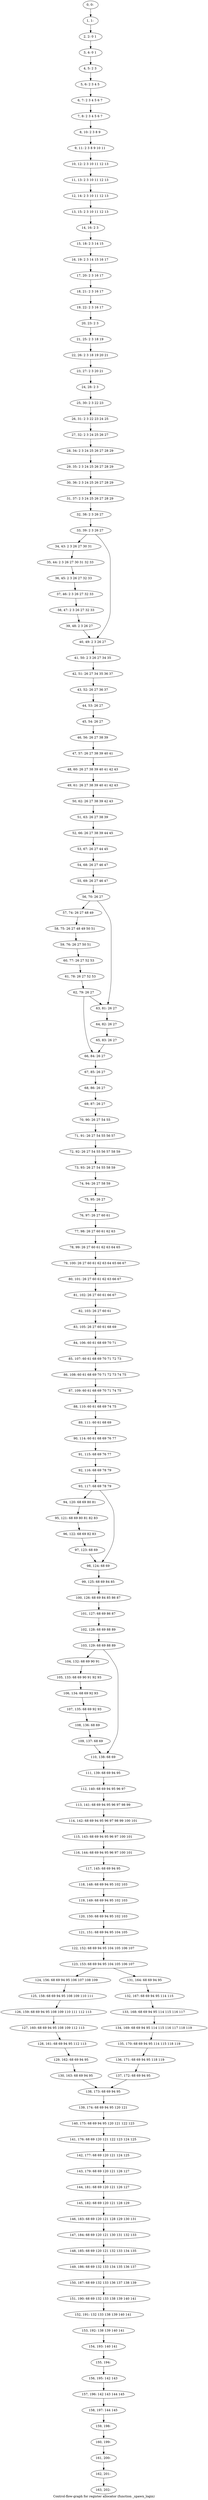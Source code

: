 digraph G {
graph [label="Control-flow-graph for register allocator (function _spawn_login)"]
0[label="0, 0: "];
1[label="1, 1: "];
2[label="2, 2: 0 1 "];
3[label="3, 4: 0 1 "];
4[label="4, 5: 2 3 "];
5[label="5, 6: 2 3 4 5 "];
6[label="6, 7: 2 3 4 5 6 7 "];
7[label="7, 8: 2 3 4 5 6 7 "];
8[label="8, 10: 2 3 8 9 "];
9[label="9, 11: 2 3 8 9 10 11 "];
10[label="10, 12: 2 3 10 11 12 13 "];
11[label="11, 13: 2 3 10 11 12 13 "];
12[label="12, 14: 2 3 10 11 12 13 "];
13[label="13, 15: 2 3 10 11 12 13 "];
14[label="14, 16: 2 3 "];
15[label="15, 18: 2 3 14 15 "];
16[label="16, 19: 2 3 14 15 16 17 "];
17[label="17, 20: 2 3 16 17 "];
18[label="18, 21: 2 3 16 17 "];
19[label="19, 22: 2 3 16 17 "];
20[label="20, 23: 2 3 "];
21[label="21, 25: 2 3 18 19 "];
22[label="22, 26: 2 3 18 19 20 21 "];
23[label="23, 27: 2 3 20 21 "];
24[label="24, 28: 2 3 "];
25[label="25, 30: 2 3 22 23 "];
26[label="26, 31: 2 3 22 23 24 25 "];
27[label="27, 32: 2 3 24 25 26 27 "];
28[label="28, 34: 2 3 24 25 26 27 28 29 "];
29[label="29, 35: 2 3 24 25 26 27 28 29 "];
30[label="30, 36: 2 3 24 25 26 27 28 29 "];
31[label="31, 37: 2 3 24 25 26 27 28 29 "];
32[label="32, 38: 2 3 26 27 "];
33[label="33, 39: 2 3 26 27 "];
34[label="34, 43: 2 3 26 27 30 31 "];
35[label="35, 44: 2 3 26 27 30 31 32 33 "];
36[label="36, 45: 2 3 26 27 32 33 "];
37[label="37, 46: 2 3 26 27 32 33 "];
38[label="38, 47: 2 3 26 27 32 33 "];
39[label="39, 48: 2 3 26 27 "];
40[label="40, 49: 2 3 26 27 "];
41[label="41, 50: 2 3 26 27 34 35 "];
42[label="42, 51: 26 27 34 35 36 37 "];
43[label="43, 52: 26 27 36 37 "];
44[label="44, 53: 26 27 "];
45[label="45, 54: 26 27 "];
46[label="46, 56: 26 27 38 39 "];
47[label="47, 57: 26 27 38 39 40 41 "];
48[label="48, 60: 26 27 38 39 40 41 42 43 "];
49[label="49, 61: 26 27 38 39 40 41 42 43 "];
50[label="50, 62: 26 27 38 39 42 43 "];
51[label="51, 63: 26 27 38 39 "];
52[label="52, 66: 26 27 38 39 44 45 "];
53[label="53, 67: 26 27 44 45 "];
54[label="54, 68: 26 27 46 47 "];
55[label="55, 69: 26 27 46 47 "];
56[label="56, 70: 26 27 "];
57[label="57, 74: 26 27 48 49 "];
58[label="58, 75: 26 27 48 49 50 51 "];
59[label="59, 76: 26 27 50 51 "];
60[label="60, 77: 26 27 52 53 "];
61[label="61, 78: 26 27 52 53 "];
62[label="62, 79: 26 27 "];
63[label="63, 81: 26 27 "];
64[label="64, 82: 26 27 "];
65[label="65, 83: 26 27 "];
66[label="66, 84: 26 27 "];
67[label="67, 85: 26 27 "];
68[label="68, 86: 26 27 "];
69[label="69, 87: 26 27 "];
70[label="70, 90: 26 27 54 55 "];
71[label="71, 91: 26 27 54 55 56 57 "];
72[label="72, 92: 26 27 54 55 56 57 58 59 "];
73[label="73, 93: 26 27 54 55 58 59 "];
74[label="74, 94: 26 27 58 59 "];
75[label="75, 95: 26 27 "];
76[label="76, 97: 26 27 60 61 "];
77[label="77, 98: 26 27 60 61 62 63 "];
78[label="78, 99: 26 27 60 61 62 63 64 65 "];
79[label="79, 100: 26 27 60 61 62 63 64 65 66 67 "];
80[label="80, 101: 26 27 60 61 62 63 66 67 "];
81[label="81, 102: 26 27 60 61 66 67 "];
82[label="82, 103: 26 27 60 61 "];
83[label="83, 105: 26 27 60 61 68 69 "];
84[label="84, 106: 60 61 68 69 70 71 "];
85[label="85, 107: 60 61 68 69 70 71 72 73 "];
86[label="86, 108: 60 61 68 69 70 71 72 73 74 75 "];
87[label="87, 109: 60 61 68 69 70 71 74 75 "];
88[label="88, 110: 60 61 68 69 74 75 "];
89[label="89, 111: 60 61 68 69 "];
90[label="90, 114: 60 61 68 69 76 77 "];
91[label="91, 115: 68 69 76 77 "];
92[label="92, 116: 68 69 78 79 "];
93[label="93, 117: 68 69 78 79 "];
94[label="94, 120: 68 69 80 81 "];
95[label="95, 121: 68 69 80 81 82 83 "];
96[label="96, 122: 68 69 82 83 "];
97[label="97, 123: 68 69 "];
98[label="98, 124: 68 69 "];
99[label="99, 125: 68 69 84 85 "];
100[label="100, 126: 68 69 84 85 86 87 "];
101[label="101, 127: 68 69 86 87 "];
102[label="102, 128: 68 69 88 89 "];
103[label="103, 129: 68 69 88 89 "];
104[label="104, 132: 68 69 90 91 "];
105[label="105, 133: 68 69 90 91 92 93 "];
106[label="106, 134: 68 69 92 93 "];
107[label="107, 135: 68 69 92 93 "];
108[label="108, 136: 68 69 "];
109[label="109, 137: 68 69 "];
110[label="110, 138: 68 69 "];
111[label="111, 139: 68 69 94 95 "];
112[label="112, 140: 68 69 94 95 96 97 "];
113[label="113, 141: 68 69 94 95 96 97 98 99 "];
114[label="114, 142: 68 69 94 95 96 97 98 99 100 101 "];
115[label="115, 143: 68 69 94 95 96 97 100 101 "];
116[label="116, 144: 68 69 94 95 96 97 100 101 "];
117[label="117, 145: 68 69 94 95 "];
118[label="118, 148: 68 69 94 95 102 103 "];
119[label="119, 149: 68 69 94 95 102 103 "];
120[label="120, 150: 68 69 94 95 102 103 "];
121[label="121, 151: 68 69 94 95 104 105 "];
122[label="122, 152: 68 69 94 95 104 105 106 107 "];
123[label="123, 153: 68 69 94 95 104 105 106 107 "];
124[label="124, 156: 68 69 94 95 106 107 108 109 "];
125[label="125, 158: 68 69 94 95 108 109 110 111 "];
126[label="126, 159: 68 69 94 95 108 109 110 111 112 113 "];
127[label="127, 160: 68 69 94 95 108 109 112 113 "];
128[label="128, 161: 68 69 94 95 112 113 "];
129[label="129, 162: 68 69 94 95 "];
130[label="130, 163: 68 69 94 95 "];
131[label="131, 164: 68 69 94 95 "];
132[label="132, 167: 68 69 94 95 114 115 "];
133[label="133, 168: 68 69 94 95 114 115 116 117 "];
134[label="134, 169: 68 69 94 95 114 115 116 117 118 119 "];
135[label="135, 170: 68 69 94 95 114 115 118 119 "];
136[label="136, 171: 68 69 94 95 118 119 "];
137[label="137, 172: 68 69 94 95 "];
138[label="138, 173: 68 69 94 95 "];
139[label="139, 174: 68 69 94 95 120 121 "];
140[label="140, 175: 68 69 94 95 120 121 122 123 "];
141[label="141, 176: 68 69 120 121 122 123 124 125 "];
142[label="142, 177: 68 69 120 121 124 125 "];
143[label="143, 179: 68 69 120 121 126 127 "];
144[label="144, 181: 68 69 120 121 126 127 "];
145[label="145, 182: 68 69 120 121 128 129 "];
146[label="146, 183: 68 69 120 121 128 129 130 131 "];
147[label="147, 184: 68 69 120 121 130 131 132 133 "];
148[label="148, 185: 68 69 120 121 132 133 134 135 "];
149[label="149, 186: 68 69 132 133 134 135 136 137 "];
150[label="150, 187: 68 69 132 133 136 137 138 139 "];
151[label="151, 190: 68 69 132 133 138 139 140 141 "];
152[label="152, 191: 132 133 138 139 140 141 "];
153[label="153, 192: 138 139 140 141 "];
154[label="154, 193: 140 141 "];
155[label="155, 194: "];
156[label="156, 195: 142 143 "];
157[label="157, 196: 142 143 144 145 "];
158[label="158, 197: 144 145 "];
159[label="159, 198: "];
160[label="160, 199: "];
161[label="161, 200: "];
162[label="162, 201: "];
163[label="163, 202: "];
0->1 ;
1->2 ;
2->3 ;
3->4 ;
4->5 ;
5->6 ;
6->7 ;
7->8 ;
8->9 ;
9->10 ;
10->11 ;
11->12 ;
12->13 ;
13->14 ;
14->15 ;
15->16 ;
16->17 ;
17->18 ;
18->19 ;
19->20 ;
20->21 ;
21->22 ;
22->23 ;
23->24 ;
24->25 ;
25->26 ;
26->27 ;
27->28 ;
28->29 ;
29->30 ;
30->31 ;
31->32 ;
32->33 ;
33->34 ;
33->40 ;
34->35 ;
35->36 ;
36->37 ;
37->38 ;
38->39 ;
39->40 ;
40->41 ;
41->42 ;
42->43 ;
43->44 ;
44->45 ;
45->46 ;
46->47 ;
47->48 ;
48->49 ;
49->50 ;
50->51 ;
51->52 ;
52->53 ;
53->54 ;
54->55 ;
55->56 ;
56->57 ;
56->63 ;
57->58 ;
58->59 ;
59->60 ;
60->61 ;
61->62 ;
62->63 ;
62->66 ;
63->64 ;
64->65 ;
65->66 ;
66->67 ;
67->68 ;
68->69 ;
69->70 ;
70->71 ;
71->72 ;
72->73 ;
73->74 ;
74->75 ;
75->76 ;
76->77 ;
77->78 ;
78->79 ;
79->80 ;
80->81 ;
81->82 ;
82->83 ;
83->84 ;
84->85 ;
85->86 ;
86->87 ;
87->88 ;
88->89 ;
89->90 ;
90->91 ;
91->92 ;
92->93 ;
93->94 ;
93->98 ;
94->95 ;
95->96 ;
96->97 ;
97->98 ;
98->99 ;
99->100 ;
100->101 ;
101->102 ;
102->103 ;
103->104 ;
103->110 ;
104->105 ;
105->106 ;
106->107 ;
107->108 ;
108->109 ;
109->110 ;
110->111 ;
111->112 ;
112->113 ;
113->114 ;
114->115 ;
115->116 ;
116->117 ;
117->118 ;
118->119 ;
119->120 ;
120->121 ;
121->122 ;
122->123 ;
123->124 ;
123->131 ;
124->125 ;
125->126 ;
126->127 ;
127->128 ;
128->129 ;
129->130 ;
130->138 ;
131->132 ;
132->133 ;
133->134 ;
134->135 ;
135->136 ;
136->137 ;
137->138 ;
138->139 ;
139->140 ;
140->141 ;
141->142 ;
142->143 ;
143->144 ;
144->145 ;
145->146 ;
146->147 ;
147->148 ;
148->149 ;
149->150 ;
150->151 ;
151->152 ;
152->153 ;
153->154 ;
154->155 ;
155->156 ;
156->157 ;
157->158 ;
158->159 ;
159->160 ;
160->161 ;
161->162 ;
162->163 ;
}
